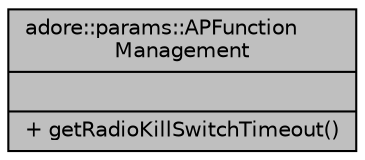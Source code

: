 digraph "adore::params::APFunctionManagement"
{
 // LATEX_PDF_SIZE
  edge [fontname="Helvetica",fontsize="10",labelfontname="Helvetica",labelfontsize="10"];
  node [fontname="Helvetica",fontsize="10",shape=record];
  Node1 [label="{adore::params::APFunction\lManagement\n||+ getRadioKillSwitchTimeout()\l}",height=0.2,width=0.4,color="black", fillcolor="grey75", style="filled", fontcolor="black",tooltip="abstract class containing parameters for function management configuration"];
}
